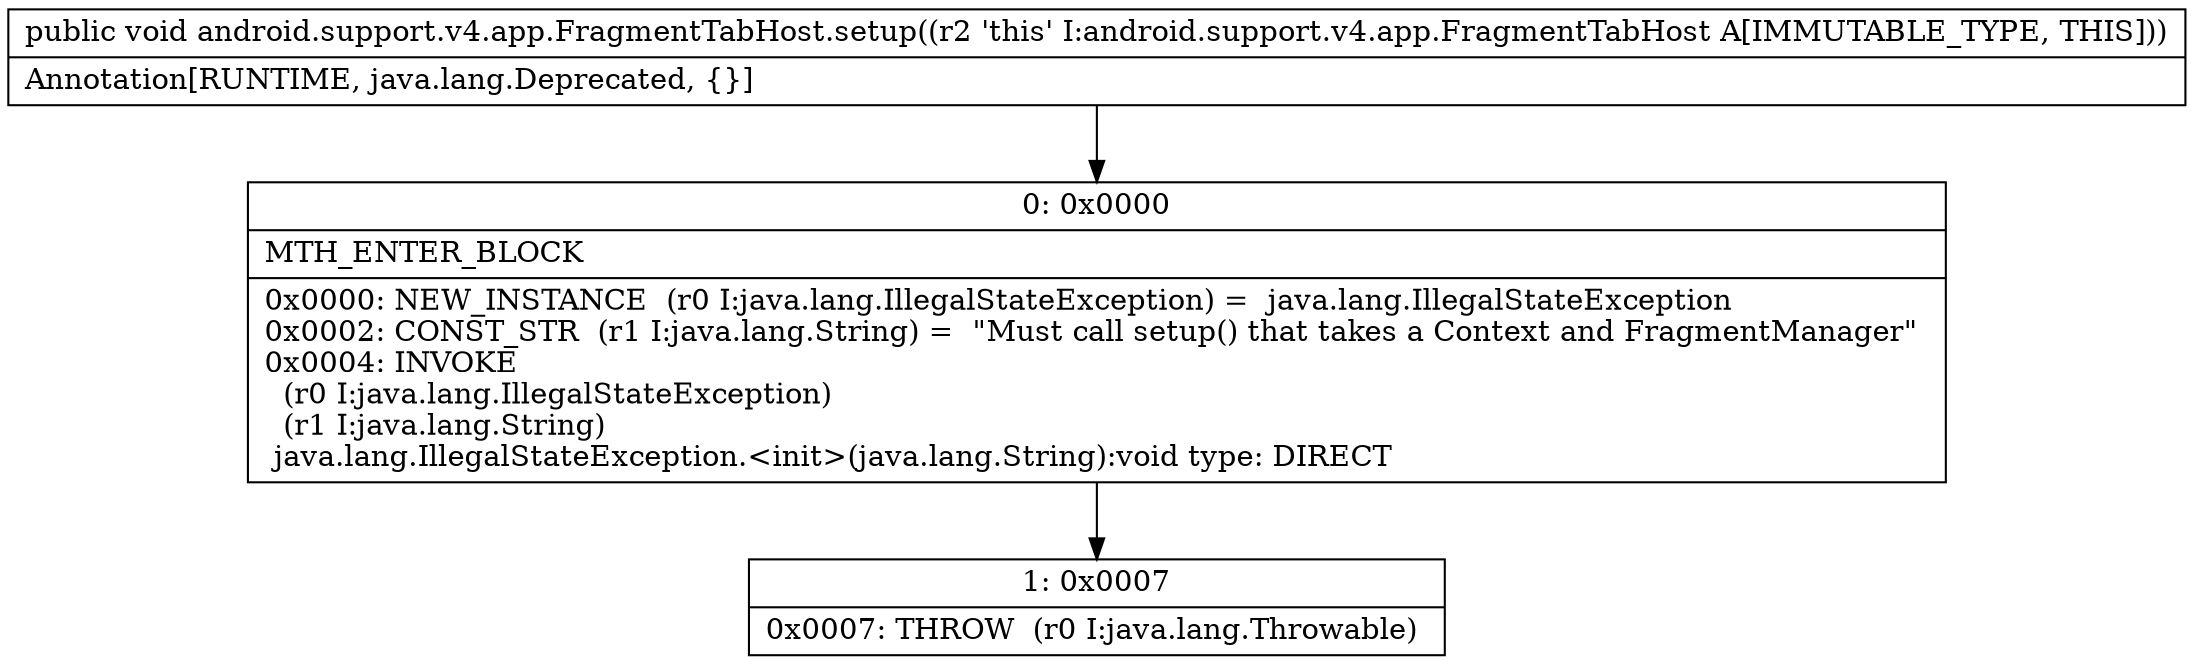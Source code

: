 digraph "CFG forandroid.support.v4.app.FragmentTabHost.setup()V" {
Node_0 [shape=record,label="{0\:\ 0x0000|MTH_ENTER_BLOCK\l|0x0000: NEW_INSTANCE  (r0 I:java.lang.IllegalStateException) =  java.lang.IllegalStateException \l0x0002: CONST_STR  (r1 I:java.lang.String) =  \"Must call setup() that takes a Context and FragmentManager\" \l0x0004: INVOKE  \l  (r0 I:java.lang.IllegalStateException)\l  (r1 I:java.lang.String)\l java.lang.IllegalStateException.\<init\>(java.lang.String):void type: DIRECT \l}"];
Node_1 [shape=record,label="{1\:\ 0x0007|0x0007: THROW  (r0 I:java.lang.Throwable) \l}"];
MethodNode[shape=record,label="{public void android.support.v4.app.FragmentTabHost.setup((r2 'this' I:android.support.v4.app.FragmentTabHost A[IMMUTABLE_TYPE, THIS]))  | Annotation[RUNTIME, java.lang.Deprecated, \{\}]\l}"];
MethodNode -> Node_0;
Node_0 -> Node_1;
}

